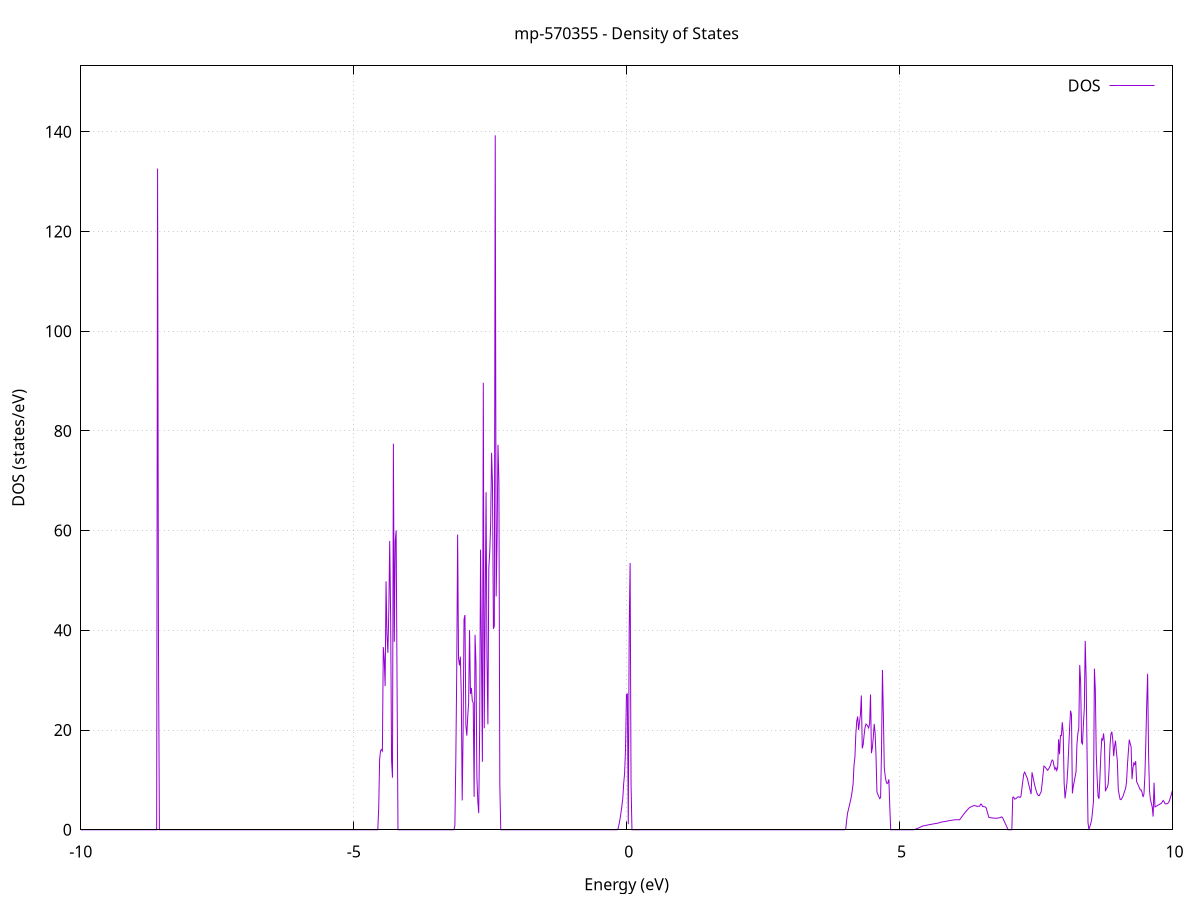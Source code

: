 set title 'mp-570355 - Density of States'
set xlabel 'Energy (eV)'
set ylabel 'DOS (states/eV)'
set grid
set xrange [-10:10]
set yrange [0:153.211]
set xzeroaxis lt -1
set terminal png size 800,600
set output 'mp-570355_dos_gnuplot.png'
plot '-' using 1:2 with lines title 'DOS'
-19.620400 0.000000
-19.603600 0.000000
-19.586800 0.000000
-19.570000 0.000000
-19.553200 0.000000
-19.536400 0.000000
-19.519600 0.000000
-19.502800 0.000000
-19.486000 0.000000
-19.469200 0.000000
-19.452300 0.000000
-19.435500 0.000000
-19.418700 0.000000
-19.401900 0.000000
-19.385100 0.000000
-19.368300 0.000000
-19.351500 0.000000
-19.334700 0.000000
-19.317900 0.000000
-19.301100 0.000000
-19.284200 0.000000
-19.267400 0.000000
-19.250600 0.000000
-19.233800 0.000000
-19.217000 0.000000
-19.200200 0.000000
-19.183400 0.000000
-19.166600 0.000000
-19.149800 0.000000
-19.133000 0.000000
-19.116200 0.000000
-19.099300 0.000000
-19.082500 0.000000
-19.065700 0.000000
-19.048900 0.000000
-19.032100 0.000000
-19.015300 0.000000
-18.998500 0.000000
-18.981700 0.000000
-18.964900 0.000000
-18.948100 0.000000
-18.931200 0.000000
-18.914400 0.000000
-18.897600 0.000000
-18.880800 0.000000
-18.864000 0.000000
-18.847200 0.000000
-18.830400 0.000000
-18.813600 0.000000
-18.796800 0.000000
-18.780000 0.000000
-18.763100 0.000000
-18.746300 0.000000
-18.729500 0.000000
-18.712700 0.000000
-18.695900 0.000000
-18.679100 0.000000
-18.662300 0.000000
-18.645500 0.000000
-18.628700 0.000000
-18.611900 0.000000
-18.595100 0.000000
-18.578200 0.000000
-18.561400 0.000000
-18.544600 0.000000
-18.527800 0.000000
-18.511000 0.000000
-18.494200 0.000000
-18.477400 0.000000
-18.460600 0.000000
-18.443800 0.000000
-18.427000 0.000000
-18.410100 0.000000
-18.393300 0.000000
-18.376500 0.000000
-18.359700 0.000000
-18.342900 0.000000
-18.326100 0.000000
-18.309300 0.000000
-18.292500 0.000000
-18.275700 0.000000
-18.258900 0.000000
-18.242000 0.000000
-18.225200 0.000000
-18.208400 0.000000
-18.191600 0.000000
-18.174800 0.000000
-18.158000 0.000000
-18.141200 0.000000
-18.124400 0.000000
-18.107600 0.000000
-18.090800 3489.970600
-18.074000 0.000000
-18.057100 0.000000
-18.040300 0.000000
-18.023500 0.000000
-18.006700 0.000000
-17.989900 0.000000
-17.973100 0.000000
-17.956300 0.000000
-17.939500 0.000000
-17.922700 0.000000
-17.905900 0.000000
-17.889000 0.000000
-17.872200 0.000000
-17.855400 0.000000
-17.838600 0.000000
-17.821800 0.000000
-17.805000 0.000000
-17.788200 0.000000
-17.771400 0.000000
-17.754600 0.000000
-17.737800 0.000000
-17.720900 0.000000
-17.704100 0.000000
-17.687300 0.000000
-17.670500 0.000000
-17.653700 0.000000
-17.636900 0.000000
-17.620100 0.000000
-17.603300 0.000000
-17.586500 0.000000
-17.569700 0.000000
-17.552900 0.000000
-17.536000 0.000000
-17.519200 0.000000
-17.502400 0.000000
-17.485600 0.000000
-17.468800 0.000000
-17.452000 0.000000
-17.435200 0.000000
-17.418400 0.000000
-17.401600 0.000000
-17.384800 0.000000
-17.367900 0.000000
-17.351100 0.000000
-17.334300 0.000000
-17.317500 0.000000
-17.300700 0.000000
-17.283900 0.000000
-17.267100 0.000000
-17.250300 0.000000
-17.233500 0.000000
-17.216700 0.000000
-17.199800 0.000000
-17.183000 0.000000
-17.166200 0.000000
-17.149400 0.000000
-17.132600 0.000000
-17.115800 0.000000
-17.099000 0.000000
-17.082200 0.000000
-17.065400 0.000000
-17.048600 0.000000
-17.031800 0.000000
-17.014900 0.000000
-16.998100 0.000000
-16.981300 0.000000
-16.964500 0.000000
-16.947700 0.000000
-16.930900 0.000000
-16.914100 0.000000
-16.897300 0.000000
-16.880500 0.000000
-16.863700 0.000000
-16.846800 0.000000
-16.830000 0.000000
-16.813200 0.000000
-16.796400 0.000000
-16.779600 0.000000
-16.762800 0.000000
-16.746000 0.000000
-16.729200 0.000000
-16.712400 0.000000
-16.695600 0.000000
-16.678700 0.000000
-16.661900 0.000000
-16.645100 0.000000
-16.628300 0.000000
-16.611500 0.000000
-16.594700 0.000000
-16.577900 0.000000
-16.561100 0.000000
-16.544300 0.000000
-16.527500 0.000000
-16.510700 0.000000
-16.493800 0.000000
-16.477000 0.000000
-16.460200 0.000000
-16.443400 0.000000
-16.426600 0.000000
-16.409800 0.000000
-16.393000 0.000000
-16.376200 0.000000
-16.359400 0.000000
-16.342600 0.000000
-16.325700 0.000000
-16.308900 0.000000
-16.292100 0.000000
-16.275300 0.000000
-16.258500 0.000000
-16.241700 0.000000
-16.224900 0.000000
-16.208100 0.000000
-16.191300 0.000000
-16.174500 0.000000
-16.157600 0.000000
-16.140800 0.000000
-16.124000 0.000000
-16.107200 0.000000
-16.090400 0.000000
-16.073600 0.000000
-16.056800 0.000000
-16.040000 0.000000
-16.023200 0.000000
-16.006400 0.000000
-15.989600 0.000000
-15.972700 0.000000
-15.955900 0.000000
-15.939100 0.000000
-15.922300 0.000000
-15.905500 0.000000
-15.888700 0.000000
-15.871900 0.000000
-15.855100 0.000000
-15.838300 0.000000
-15.821500 0.000000
-15.804600 0.000000
-15.787800 0.000000
-15.771000 0.000000
-15.754200 0.000000
-15.737400 0.000000
-15.720600 0.000000
-15.703800 5.710100
-15.687000 15.775600
-15.670200 21.033900
-15.653400 34.288000
-15.636500 86.818200
-15.619700 71.827100
-15.602900 0.000000
-15.586100 0.000000
-15.569300 0.000000
-15.552500 0.000000
-15.535700 0.000000
-15.518900 0.000000
-15.502100 0.000000
-15.485300 0.000000
-15.468500 0.000000
-15.451600 0.000000
-15.434800 0.000000
-15.418000 0.000000
-15.401200 0.000000
-15.384400 0.000000
-15.367600 0.000000
-15.350800 0.000000
-15.334000 0.000000
-15.317200 0.000000
-15.300400 0.000000
-15.283500 0.000000
-15.266700 0.000000
-15.249900 0.000000
-15.233100 0.000000
-15.216300 0.000000
-15.199500 0.000000
-15.182700 0.000000
-15.165900 0.000000
-15.149100 0.000000
-15.132300 0.000000
-15.115400 0.000000
-15.098600 0.000000
-15.081800 0.000000
-15.065000 0.000000
-15.048200 0.000000
-15.031400 0.000000
-15.014600 0.000000
-14.997800 0.000000
-14.981000 0.000000
-14.964200 0.000000
-14.947400 0.000000
-14.930500 0.000000
-14.913700 0.000000
-14.896900 0.000000
-14.880100 0.000000
-14.863300 0.000000
-14.846500 0.000000
-14.829700 0.000000
-14.812900 0.000000
-14.796100 0.000000
-14.779300 5.783200
-14.762400 59.493800
-14.745600 41.009400
-14.728800 162.193400
-14.712000 111.281000
-14.695200 175.323400
-14.678400 320.206000
-14.661600 0.000000
-14.644800 0.000000
-14.628000 0.000000
-14.611200 0.000000
-14.594300 0.000000
-14.577500 0.000000
-14.560700 0.000000
-14.543900 0.000000
-14.527100 0.000000
-14.510300 0.000000
-14.493500 0.000000
-14.476700 0.000000
-14.459900 0.000000
-14.443100 0.000000
-14.426300 0.000000
-14.409400 0.000000
-14.392600 0.000000
-14.375800 0.000000
-14.359000 0.000000
-14.342200 0.000000
-14.325400 0.000000
-14.308600 0.000000
-14.291800 0.000000
-14.275000 0.000000
-14.258200 0.000000
-14.241300 0.000000
-14.224500 0.000000
-14.207700 0.000000
-14.190900 0.000000
-14.174100 0.000000
-14.157300 0.000000
-14.140500 0.000000
-14.123700 0.000000
-14.106900 0.000000
-14.090100 0.000000
-14.073200 0.000000
-14.056400 0.000000
-14.039600 0.000000
-14.022800 0.000000
-14.006000 0.000000
-13.989200 0.000000
-13.972400 0.000000
-13.955600 0.000000
-13.938800 0.000000
-13.922000 0.000000
-13.905200 0.000000
-13.888300 0.000000
-13.871500 0.000000
-13.854700 0.000000
-13.837900 0.000000
-13.821100 0.000000
-13.804300 0.000000
-13.787500 0.000000
-13.770700 0.000000
-13.753900 0.000000
-13.737100 0.000000
-13.720200 0.000000
-13.703400 0.000000
-13.686600 0.000000
-13.669800 0.000000
-13.653000 0.000000
-13.636200 0.000000
-13.619400 0.000000
-13.602600 0.000000
-13.585800 0.000000
-13.569000 0.000000
-13.552100 0.000000
-13.535300 0.000000
-13.518500 0.000000
-13.501700 0.000000
-13.484900 0.000000
-13.468100 0.000000
-13.451300 0.000000
-13.434500 0.000000
-13.417700 0.000000
-13.400900 0.000000
-13.384100 0.000000
-13.367200 0.000000
-13.350400 0.000000
-13.333600 0.000000
-13.316800 0.000000
-13.300000 0.000000
-13.283200 0.000000
-13.266400 0.000000
-13.249600 0.000000
-13.232800 0.000000
-13.216000 0.000000
-13.199100 0.000000
-13.182300 0.000000
-13.165500 0.000000
-13.148700 0.000000
-13.131900 0.000000
-13.115100 0.000000
-13.098300 0.000000
-13.081500 0.000000
-13.064700 0.000000
-13.047900 0.000000
-13.031000 0.000000
-13.014200 0.000000
-12.997400 0.000000
-12.980600 0.000000
-12.963800 0.000000
-12.947000 0.000000
-12.930200 0.000000
-12.913400 0.000000
-12.896600 0.000000
-12.879800 0.000000
-12.863000 0.000000
-12.846100 0.000000
-12.829300 0.000000
-12.812500 0.000000
-12.795700 0.000000
-12.778900 0.000000
-12.762100 0.000000
-12.745300 0.000000
-12.728500 0.000000
-12.711700 0.000000
-12.694900 0.000000
-12.678000 0.000000
-12.661200 0.000000
-12.644400 0.000000
-12.627600 0.000000
-12.610800 0.000000
-12.594000 0.000000
-12.577200 0.000000
-12.560400 0.000000
-12.543600 0.000000
-12.526800 0.000000
-12.510000 0.000000
-12.493100 0.000000
-12.476300 0.000000
-12.459500 0.000000
-12.442700 0.000000
-12.425900 0.000000
-12.409100 0.000000
-12.392300 0.000000
-12.375500 0.000000
-12.358700 0.000000
-12.341900 0.000000
-12.325000 0.000000
-12.308200 0.000000
-12.291400 0.000000
-12.274600 0.000000
-12.257800 0.000000
-12.241000 0.000000
-12.224200 0.000000
-12.207400 0.000000
-12.190600 0.000000
-12.173800 0.000000
-12.156900 0.000000
-12.140100 0.000000
-12.123300 0.000000
-12.106500 0.000000
-12.089700 0.000000
-12.072900 0.000000
-12.056100 0.000000
-12.039300 0.000000
-12.022500 0.000000
-12.005700 0.000000
-11.988900 0.000000
-11.972000 0.000000
-11.955200 0.000000
-11.938400 0.000000
-11.921600 0.000000
-11.904800 0.000000
-11.888000 0.000000
-11.871200 0.000000
-11.854400 0.000000
-11.837600 0.000000
-11.820800 0.000000
-11.803900 0.000000
-11.787100 0.000000
-11.770300 0.000000
-11.753500 0.000000
-11.736700 0.000000
-11.719900 0.000000
-11.703100 0.000000
-11.686300 0.000000
-11.669500 0.000000
-11.652700 0.000000
-11.635800 0.000000
-11.619000 0.000000
-11.602200 0.000000
-11.585400 0.000000
-11.568600 0.000000
-11.551800 0.000000
-11.535000 0.000000
-11.518200 0.000000
-11.501400 0.000000
-11.484600 0.000000
-11.467800 0.000000
-11.450900 0.000000
-11.434100 0.000000
-11.417300 0.000000
-11.400500 0.000000
-11.383700 0.000000
-11.366900 0.000000
-11.350100 0.000000
-11.333300 0.000000
-11.316500 0.000000
-11.299700 0.000000
-11.282800 0.000000
-11.266000 0.000000
-11.249200 0.000000
-11.232400 0.000000
-11.215600 0.000000
-11.198800 0.000000
-11.182000 0.000000
-11.165200 0.000000
-11.148400 0.000000
-11.131600 0.000000
-11.114700 0.000000
-11.097900 0.000000
-11.081100 0.000000
-11.064300 0.000000
-11.047500 0.000000
-11.030700 0.000000
-11.013900 0.000000
-10.997100 0.000000
-10.980300 0.000000
-10.963500 0.000000
-10.946700 0.000000
-10.929800 0.000000
-10.913000 0.000000
-10.896200 0.000000
-10.879400 0.000000
-10.862600 0.000000
-10.845800 0.000000
-10.829000 0.000000
-10.812200 0.000000
-10.795400 0.000000
-10.778600 0.000000
-10.761700 0.000000
-10.744900 0.000000
-10.728100 0.000000
-10.711300 0.000000
-10.694500 0.000000
-10.677700 0.000000
-10.660900 0.000000
-10.644100 0.000000
-10.627300 0.000000
-10.610500 0.000000
-10.593600 0.000000
-10.576800 0.000000
-10.560000 0.000000
-10.543200 0.000000
-10.526400 0.000000
-10.509600 0.000000
-10.492800 0.000000
-10.476000 0.000000
-10.459200 0.000000
-10.442400 0.000000
-10.425600 0.000000
-10.408700 0.000000
-10.391900 0.000000
-10.375100 0.000000
-10.358300 0.000000
-10.341500 0.000000
-10.324700 0.000000
-10.307900 0.000000
-10.291100 0.000000
-10.274300 0.000000
-10.257500 0.000000
-10.240600 0.000000
-10.223800 0.000000
-10.207000 0.000000
-10.190200 0.000000
-10.173400 0.000000
-10.156600 0.000000
-10.139800 0.000000
-10.123000 0.000000
-10.106200 0.000000
-10.089400 0.000000
-10.072500 0.000000
-10.055700 0.000000
-10.038900 0.000000
-10.022100 0.000000
-10.005300 0.000000
-9.988500 0.000000
-9.971700 0.000000
-9.954900 0.000000
-9.938100 0.000000
-9.921300 0.000000
-9.904500 0.000000
-9.887600 0.000000
-9.870800 0.000000
-9.854000 0.000000
-9.837200 0.000000
-9.820400 0.000000
-9.803600 0.000000
-9.786800 0.000000
-9.770000 0.000000
-9.753200 0.000000
-9.736400 0.000000
-9.719500 0.000000
-9.702700 0.000000
-9.685900 0.000000
-9.669100 0.000000
-9.652300 0.000000
-9.635500 0.000000
-9.618700 0.000000
-9.601900 0.000000
-9.585100 0.000000
-9.568300 0.000000
-9.551400 0.000000
-9.534600 0.000000
-9.517800 0.000000
-9.501000 0.000000
-9.484200 0.000000
-9.467400 0.000000
-9.450600 0.000000
-9.433800 0.000000
-9.417000 0.000000
-9.400200 0.000000
-9.383400 0.000000
-9.366500 0.000000
-9.349700 0.000000
-9.332900 0.000000
-9.316100 0.000000
-9.299300 0.000000
-9.282500 0.000000
-9.265700 0.000000
-9.248900 0.000000
-9.232100 0.000000
-9.215300 0.000000
-9.198400 0.000000
-9.181600 0.000000
-9.164800 0.000000
-9.148000 0.000000
-9.131200 0.000000
-9.114400 0.000000
-9.097600 0.000000
-9.080800 0.000000
-9.064000 0.000000
-9.047200 0.000000
-9.030300 0.000000
-9.013500 0.000000
-8.996700 0.000000
-8.979900 0.000000
-8.963100 0.000000
-8.946300 0.000000
-8.929500 0.000000
-8.912700 0.000000
-8.895900 0.000000
-8.879100 0.000000
-8.862300 0.000000
-8.845400 0.000000
-8.828600 0.000000
-8.811800 0.000000
-8.795000 0.000000
-8.778200 0.000000
-8.761400 0.000000
-8.744600 0.000000
-8.727800 0.000000
-8.711000 0.000000
-8.694200 0.000000
-8.677300 0.000000
-8.660500 0.000000
-8.643700 0.000000
-8.626900 0.000000
-8.610100 0.000000
-8.593300 132.625200
-8.576500 35.939000
-8.559700 0.000000
-8.542900 0.000000
-8.526100 0.000000
-8.509200 0.000000
-8.492400 0.000000
-8.475600 0.000000
-8.458800 0.000000
-8.442000 0.000000
-8.425200 0.000000
-8.408400 0.000000
-8.391600 0.000000
-8.374800 0.000000
-8.358000 0.000000
-8.341200 0.000000
-8.324300 0.000000
-8.307500 0.000000
-8.290700 0.000000
-8.273900 0.000000
-8.257100 0.000000
-8.240300 0.000000
-8.223500 0.000000
-8.206700 0.000000
-8.189900 0.000000
-8.173100 0.000000
-8.156200 0.000000
-8.139400 0.000000
-8.122600 0.000000
-8.105800 0.000000
-8.089000 0.000000
-8.072200 0.000000
-8.055400 0.000000
-8.038600 0.000000
-8.021800 0.000000
-8.005000 0.000000
-7.988100 0.000000
-7.971300 0.000000
-7.954500 0.000000
-7.937700 0.000000
-7.920900 0.000000
-7.904100 0.000000
-7.887300 0.000000
-7.870500 0.000000
-7.853700 0.000000
-7.836900 0.000000
-7.820100 0.000000
-7.803200 0.000000
-7.786400 0.000000
-7.769600 0.000000
-7.752800 0.000000
-7.736000 0.000000
-7.719200 0.000000
-7.702400 0.000000
-7.685600 0.000000
-7.668800 0.000000
-7.652000 0.000000
-7.635100 0.000000
-7.618300 0.000000
-7.601500 0.000000
-7.584700 0.000000
-7.567900 0.000000
-7.551100 0.000000
-7.534300 0.000000
-7.517500 0.000000
-7.500700 0.000000
-7.483900 0.000000
-7.467000 0.000000
-7.450200 0.000000
-7.433400 0.000000
-7.416600 0.000000
-7.399800 0.000000
-7.383000 0.000000
-7.366200 0.000000
-7.349400 0.000000
-7.332600 0.000000
-7.315800 0.000000
-7.299000 0.000000
-7.282100 0.000000
-7.265300 0.000000
-7.248500 0.000000
-7.231700 0.000000
-7.214900 0.000000
-7.198100 0.000000
-7.181300 0.000000
-7.164500 0.000000
-7.147700 0.000000
-7.130900 0.000000
-7.114000 0.000000
-7.097200 0.000000
-7.080400 0.000000
-7.063600 0.000000
-7.046800 0.000000
-7.030000 0.000000
-7.013200 0.000000
-6.996400 0.000000
-6.979600 0.000000
-6.962800 0.000000
-6.945900 0.000000
-6.929100 0.000000
-6.912300 0.000000
-6.895500 0.000000
-6.878700 0.000000
-6.861900 0.000000
-6.845100 0.000000
-6.828300 0.000000
-6.811500 0.000000
-6.794700 0.000000
-6.777900 0.000000
-6.761000 0.000000
-6.744200 0.000000
-6.727400 0.000000
-6.710600 0.000000
-6.693800 0.000000
-6.677000 0.000000
-6.660200 0.000000
-6.643400 0.000000
-6.626600 0.000000
-6.609800 0.000000
-6.592900 0.000000
-6.576100 0.000000
-6.559300 0.000000
-6.542500 0.000000
-6.525700 0.000000
-6.508900 0.000000
-6.492100 0.000000
-6.475300 0.000000
-6.458500 0.000000
-6.441700 0.000000
-6.424800 0.000000
-6.408000 0.000000
-6.391200 0.000000
-6.374400 0.000000
-6.357600 0.000000
-6.340800 0.000000
-6.324000 0.000000
-6.307200 0.000000
-6.290400 0.000000
-6.273600 0.000000
-6.256800 0.000000
-6.239900 0.000000
-6.223100 0.000000
-6.206300 0.000000
-6.189500 0.000000
-6.172700 0.000000
-6.155900 0.000000
-6.139100 0.000000
-6.122300 0.000000
-6.105500 0.000000
-6.088700 0.000000
-6.071800 0.000000
-6.055000 0.000000
-6.038200 0.000000
-6.021400 0.000000
-6.004600 0.000000
-5.987800 0.000000
-5.971000 0.000000
-5.954200 0.000000
-5.937400 0.000000
-5.920600 0.000000
-5.903700 0.000000
-5.886900 0.000000
-5.870100 0.000000
-5.853300 0.000000
-5.836500 0.000000
-5.819700 0.000000
-5.802900 0.000000
-5.786100 0.000000
-5.769300 0.000000
-5.752500 0.000000
-5.735700 0.000000
-5.718800 0.000000
-5.702000 0.000000
-5.685200 0.000000
-5.668400 0.000000
-5.651600 0.000000
-5.634800 0.000000
-5.618000 0.000000
-5.601200 0.000000
-5.584400 0.000000
-5.567600 0.000000
-5.550700 0.000000
-5.533900 0.000000
-5.517100 0.000000
-5.500300 0.000000
-5.483500 0.000000
-5.466700 0.000000
-5.449900 0.000000
-5.433100 0.000000
-5.416300 0.000000
-5.399500 0.000000
-5.382700 0.000000
-5.365800 0.000000
-5.349000 0.000000
-5.332200 0.000000
-5.315400 0.000000
-5.298600 0.000000
-5.281800 0.000000
-5.265000 0.000000
-5.248200 0.000000
-5.231400 0.000000
-5.214600 0.000000
-5.197700 0.000000
-5.180900 0.000000
-5.164100 0.000000
-5.147300 0.000000
-5.130500 0.000000
-5.113700 0.000000
-5.096900 0.000000
-5.080100 0.000000
-5.063300 0.000000
-5.046500 0.000000
-5.029600 0.000000
-5.012800 0.000000
-4.996000 0.000000
-4.979200 0.000000
-4.962400 0.000000
-4.945600 0.000000
-4.928800 0.000000
-4.912000 0.000000
-4.895200 0.000000
-4.878400 0.000000
-4.861600 0.000000
-4.844700 0.000000
-4.827900 0.000000
-4.811100 0.000000
-4.794300 0.000000
-4.777500 0.000000
-4.760700 0.000000
-4.743900 0.000000
-4.727100 0.000000
-4.710300 0.000000
-4.693500 0.000000
-4.676600 0.000000
-4.659800 0.000000
-4.643000 0.000000
-4.626200 0.000000
-4.609400 0.000000
-4.592600 0.000000
-4.575800 0.000000
-4.559000 0.000000
-4.542200 4.303100
-4.525400 14.160700
-4.508500 15.834600
-4.491700 16.095200
-4.474900 15.785700
-4.458100 36.635100
-4.441300 34.282300
-4.424500 28.798900
-4.407700 49.831600
-4.390900 39.127900
-4.374100 35.481400
-4.357300 43.833000
-4.340500 57.931700
-4.323600 42.797400
-4.306800 13.964700
-4.290000 10.445700
-4.273200 77.442100
-4.256400 37.695100
-4.239600 57.852800
-4.222800 60.045700
-4.206000 29.091300
-4.189200 0.000000
-4.172400 0.000000
-4.155500 0.000000
-4.138700 0.000000
-4.121900 0.000000
-4.105100 0.000000
-4.088300 0.000000
-4.071500 0.000000
-4.054700 0.000000
-4.037900 0.000000
-4.021100 0.000000
-4.004300 0.000000
-3.987400 0.000000
-3.970600 0.000000
-3.953800 0.000000
-3.937000 0.000000
-3.920200 0.000000
-3.903400 0.000000
-3.886600 0.000000
-3.869800 0.000000
-3.853000 0.000000
-3.836200 0.000000
-3.819400 0.000000
-3.802500 0.000000
-3.785700 0.000000
-3.768900 0.000000
-3.752100 0.000000
-3.735300 0.000000
-3.718500 0.000000
-3.701700 0.000000
-3.684900 0.000000
-3.668100 0.000000
-3.651300 0.000000
-3.634400 0.000000
-3.617600 0.000000
-3.600800 0.000000
-3.584000 0.000000
-3.567200 0.000000
-3.550400 0.000000
-3.533600 0.000000
-3.516800 0.000000
-3.500000 0.000000
-3.483200 0.000000
-3.466300 0.000000
-3.449500 0.000000
-3.432700 0.000000
-3.415900 0.000000
-3.399100 0.000000
-3.382300 0.000000
-3.365500 0.000000
-3.348700 0.000000
-3.331900 0.000000
-3.315100 0.000000
-3.298300 0.000000
-3.281400 0.000000
-3.264600 0.000000
-3.247800 0.000000
-3.231000 0.000000
-3.214200 0.000000
-3.197400 0.000000
-3.180600 0.000000
-3.163800 0.000000
-3.147000 0.803000
-3.130200 13.443600
-3.113300 31.039600
-3.096500 59.216400
-3.079700 34.377400
-3.062900 32.978000
-3.046100 34.734100
-3.029300 27.069000
-3.012500 5.892700
-2.995700 20.057300
-2.978900 42.216200
-2.962100 43.075300
-2.945200 20.919000
-2.928400 18.883800
-2.911600 22.674300
-2.894800 25.463100
-2.878000 40.059000
-2.861200 27.248800
-2.844400 28.451300
-2.827600 25.882800
-2.810800 25.514400
-2.794000 6.596600
-2.777200 39.104100
-2.760300 33.249400
-2.743500 10.485300
-2.726700 5.722700
-2.709900 3.351300
-2.693100 19.945300
-2.676300 56.175300
-2.659500 34.965600
-2.642700 13.639600
-2.625900 89.642400
-2.609100 20.364700
-2.592200 43.273200
-2.575400 67.711100
-2.558600 34.427500
-2.541800 21.162500
-2.525000 52.495300
-2.508200 55.651500
-2.491400 61.325700
-2.474600 75.606900
-2.457800 69.441200
-2.441000 40.288300
-2.424100 40.851100
-2.407300 139.283100
-2.390500 46.807300
-2.373700 58.307100
-2.356900 77.217900
-2.340100 69.894800
-2.323300 9.018900
-2.306500 0.000000
-2.289700 0.000000
-2.272900 0.000000
-2.256100 0.000000
-2.239200 0.000000
-2.222400 0.000000
-2.205600 0.000000
-2.188800 0.000000
-2.172000 0.000000
-2.155200 0.000000
-2.138400 0.000000
-2.121600 0.000000
-2.104800 0.000000
-2.088000 0.000000
-2.071100 0.000000
-2.054300 0.000000
-2.037500 0.000000
-2.020700 0.000000
-2.003900 0.000000
-1.987100 0.000000
-1.970300 0.000000
-1.953500 0.000000
-1.936700 0.000000
-1.919900 0.000000
-1.903000 0.000000
-1.886200 0.000000
-1.869400 0.000000
-1.852600 0.000000
-1.835800 0.000000
-1.819000 0.000000
-1.802200 0.000000
-1.785400 0.000000
-1.768600 0.000000
-1.751800 0.000000
-1.735000 0.000000
-1.718100 0.000000
-1.701300 0.000000
-1.684500 0.000000
-1.667700 0.000000
-1.650900 0.000000
-1.634100 0.000000
-1.617300 0.000000
-1.600500 0.000000
-1.583700 0.000000
-1.566900 0.000000
-1.550000 0.000000
-1.533200 0.000000
-1.516400 0.000000
-1.499600 0.000000
-1.482800 0.000000
-1.466000 0.000000
-1.449200 0.000000
-1.432400 0.000000
-1.415600 0.000000
-1.398800 0.000000
-1.381900 0.000000
-1.365100 0.000000
-1.348300 0.000000
-1.331500 0.000000
-1.314700 0.000000
-1.297900 0.000000
-1.281100 0.000000
-1.264300 0.000000
-1.247500 0.000000
-1.230700 0.000000
-1.213900 0.000000
-1.197000 0.000000
-1.180200 0.000000
-1.163400 0.000000
-1.146600 0.000000
-1.129800 0.000000
-1.113000 0.000000
-1.096200 0.000000
-1.079400 0.000000
-1.062600 0.000000
-1.045800 0.000000
-1.028900 0.000000
-1.012100 0.000000
-0.995300 0.000000
-0.978500 0.000000
-0.961700 0.000000
-0.944900 0.000000
-0.928100 0.000000
-0.911300 0.000000
-0.894500 0.000000
-0.877700 0.000000
-0.860800 0.000000
-0.844000 0.000000
-0.827200 0.000000
-0.810400 0.000000
-0.793600 0.000000
-0.776800 0.000000
-0.760000 0.000000
-0.743200 0.000000
-0.726400 0.000000
-0.709600 0.000000
-0.692800 0.000000
-0.675900 0.000000
-0.659100 0.000000
-0.642300 0.000000
-0.625500 0.000000
-0.608700 0.000000
-0.591900 0.000000
-0.575100 0.000000
-0.558300 0.000000
-0.541500 0.000000
-0.524700 0.000000
-0.507800 0.000000
-0.491000 0.000000
-0.474200 0.000000
-0.457400 0.000000
-0.440600 0.000000
-0.423800 0.000000
-0.407000 0.000000
-0.390200 0.000000
-0.373400 0.000000
-0.356600 0.000000
-0.339700 0.000000
-0.322900 0.000000
-0.306100 0.000000
-0.289300 0.000000
-0.272500 0.000000
-0.255700 0.000000
-0.238900 0.000000
-0.222100 0.000000
-0.205300 0.000000
-0.188500 0.000000
-0.171700 0.000000
-0.154800 0.318200
-0.138000 1.149300
-0.121200 2.162200
-0.104400 3.357000
-0.087600 4.733500
-0.070800 6.291900
-0.054000 9.303800
-0.037200 11.353600
-0.020400 16.212800
-0.003600 27.132600
0.013300 27.230600
0.030100 1.119100
0.046900 40.451600
0.063700 53.494800
0.080500 9.219000
0.097300 0.000000
0.114100 0.000000
0.130900 0.000000
0.147700 0.000000
0.164500 0.000000
0.181400 0.000000
0.198200 0.000000
0.215000 0.000000
0.231800 0.000000
0.248600 0.000000
0.265400 0.000000
0.282200 0.000000
0.299000 0.000000
0.315800 0.000000
0.332600 0.000000
0.349400 0.000000
0.366300 0.000000
0.383100 0.000000
0.399900 0.000000
0.416700 0.000000
0.433500 0.000000
0.450300 0.000000
0.467100 0.000000
0.483900 0.000000
0.500700 0.000000
0.517500 0.000000
0.534400 0.000000
0.551200 0.000000
0.568000 0.000000
0.584800 0.000000
0.601600 0.000000
0.618400 0.000000
0.635200 0.000000
0.652000 0.000000
0.668800 0.000000
0.685600 0.000000
0.702500 0.000000
0.719300 0.000000
0.736100 0.000000
0.752900 0.000000
0.769700 0.000000
0.786500 0.000000
0.803300 0.000000
0.820100 0.000000
0.836900 0.000000
0.853700 0.000000
0.870500 0.000000
0.887400 0.000000
0.904200 0.000000
0.921000 0.000000
0.937800 0.000000
0.954600 0.000000
0.971400 0.000000
0.988200 0.000000
1.005000 0.000000
1.021800 0.000000
1.038600 0.000000
1.055500 0.000000
1.072300 0.000000
1.089100 0.000000
1.105900 0.000000
1.122700 0.000000
1.139500 0.000000
1.156300 0.000000
1.173100 0.000000
1.189900 0.000000
1.206700 0.000000
1.223600 0.000000
1.240400 0.000000
1.257200 0.000000
1.274000 0.000000
1.290800 0.000000
1.307600 0.000000
1.324400 0.000000
1.341200 0.000000
1.358000 0.000000
1.374800 0.000000
1.391600 0.000000
1.408500 0.000000
1.425300 0.000000
1.442100 0.000000
1.458900 0.000000
1.475700 0.000000
1.492500 0.000000
1.509300 0.000000
1.526100 0.000000
1.542900 0.000000
1.559700 0.000000
1.576600 0.000000
1.593400 0.000000
1.610200 0.000000
1.627000 0.000000
1.643800 0.000000
1.660600 0.000000
1.677400 0.000000
1.694200 0.000000
1.711000 0.000000
1.727800 0.000000
1.744700 0.000000
1.761500 0.000000
1.778300 0.000000
1.795100 0.000000
1.811900 0.000000
1.828700 0.000000
1.845500 0.000000
1.862300 0.000000
1.879100 0.000000
1.895900 0.000000
1.912700 0.000000
1.929600 0.000000
1.946400 0.000000
1.963200 0.000000
1.980000 0.000000
1.996800 0.000000
2.013600 0.000000
2.030400 0.000000
2.047200 0.000000
2.064000 0.000000
2.080800 0.000000
2.097700 0.000000
2.114500 0.000000
2.131300 0.000000
2.148100 0.000000
2.164900 0.000000
2.181700 0.000000
2.198500 0.000000
2.215300 0.000000
2.232100 0.000000
2.248900 0.000000
2.265700 0.000000
2.282600 0.000000
2.299400 0.000000
2.316200 0.000000
2.333000 0.000000
2.349800 0.000000
2.366600 0.000000
2.383400 0.000000
2.400200 0.000000
2.417000 0.000000
2.433800 0.000000
2.450700 0.000000
2.467500 0.000000
2.484300 0.000000
2.501100 0.000000
2.517900 0.000000
2.534700 0.000000
2.551500 0.000000
2.568300 0.000000
2.585100 0.000000
2.601900 0.000000
2.618800 0.000000
2.635600 0.000000
2.652400 0.000000
2.669200 0.000000
2.686000 0.000000
2.702800 0.000000
2.719600 0.000000
2.736400 0.000000
2.753200 0.000000
2.770000 0.000000
2.786800 0.000000
2.803700 0.000000
2.820500 0.000000
2.837300 0.000000
2.854100 0.000000
2.870900 0.000000
2.887700 0.000000
2.904500 0.000000
2.921300 0.000000
2.938100 0.000000
2.954900 0.000000
2.971800 0.000000
2.988600 0.000000
3.005400 0.000000
3.022200 0.000000
3.039000 0.000000
3.055800 0.000000
3.072600 0.000000
3.089400 0.000000
3.106200 0.000000
3.123000 0.000000
3.139900 0.000000
3.156700 0.000000
3.173500 0.000000
3.190300 0.000000
3.207100 0.000000
3.223900 0.000000
3.240700 0.000000
3.257500 0.000000
3.274300 0.000000
3.291100 0.000000
3.307900 0.000000
3.324800 0.000000
3.341600 0.000000
3.358400 0.000000
3.375200 0.000000
3.392000 0.000000
3.408800 0.000000
3.425600 0.000000
3.442400 0.000000
3.459200 0.000000
3.476000 0.000000
3.492900 0.000000
3.509700 0.000000
3.526500 0.000000
3.543300 0.000000
3.560100 0.000000
3.576900 0.000000
3.593700 0.000000
3.610500 0.000000
3.627300 0.000000
3.644100 0.000000
3.661000 0.000000
3.677800 0.000000
3.694600 0.000000
3.711400 0.000000
3.728200 0.000000
3.745000 0.000000
3.761800 0.000000
3.778600 0.000000
3.795400 0.000000
3.812200 0.000000
3.829000 0.000000
3.845900 0.000000
3.862700 0.000000
3.879500 0.000000
3.896300 0.000000
3.913100 0.000000
3.929900 0.000000
3.946700 0.000000
3.963500 0.000000
3.980300 0.000000
3.997100 0.000000
4.014000 0.201500
4.030800 1.918800
4.047600 3.358300
4.064400 4.118900
4.081200 4.910400
4.098000 5.732800
4.114800 6.586100
4.131600 7.732400
4.148400 9.156100
4.165200 12.948100
4.182100 14.565400
4.198900 19.262400
4.215700 21.804100
4.232500 22.724500
4.249300 20.017400
4.266100 21.596500
4.282900 23.083400
4.299700 26.931200
4.316500 16.316200
4.333300 17.056700
4.350100 18.931900
4.367000 20.470000
4.383800 21.205900
4.400600 21.059700
4.417400 20.776200
4.434200 20.404900
4.451000 21.323900
4.467800 27.135900
4.484600 15.365500
4.501400 16.420500
4.518200 18.453300
4.535100 21.228000
4.551900 19.476900
4.568700 14.701200
4.585500 7.546400
4.602300 7.109500
4.619100 6.675800
4.635900 6.248700
4.652700 6.435000
4.669500 16.094400
4.686300 32.049400
4.703200 23.013200
4.720000 12.427200
4.736800 10.750500
4.753600 9.695300
4.770400 9.261700
4.787200 9.416900
4.804000 10.107100
4.820800 4.542400
4.837600 0.000000
4.854400 0.000000
4.871200 0.000000
4.888100 0.000000
4.904900 0.000000
4.921700 0.000000
4.938500 0.000000
4.955300 0.000000
4.972100 0.000000
4.988900 0.000000
5.005700 0.000000
5.022500 0.000000
5.039300 0.000000
5.056200 0.000000
5.073000 0.000000
5.089800 0.000000
5.106600 0.000000
5.123400 0.000000
5.140200 0.000000
5.157000 0.000000
5.173800 0.000000
5.190600 0.000000
5.207400 0.000000
5.224300 0.000000
5.241100 0.000000
5.257900 0.001400
5.274700 0.060600
5.291500 0.123800
5.308300 0.191000
5.325100 0.262300
5.341900 0.337600
5.358700 0.416900
5.375500 0.500300
5.392300 0.587700
5.409200 0.679100
5.426000 0.756300
5.442800 0.796400
5.459600 0.835700
5.476400 0.874400
5.493200 0.912300
5.510000 0.949500
5.526800 0.986100
5.543600 1.021900
5.560400 1.057000
5.577300 1.091300
5.594100 1.125000
5.610900 1.158000
5.627700 1.190200
5.644500 1.221700
5.661300 1.252600
5.678100 1.282700
5.694900 1.312100
5.711700 1.366700
5.728500 1.421400
5.745400 1.475600
5.762200 1.529200
5.779000 1.582300
5.795800 1.595300
5.812600 1.618300
5.829400 1.652700
5.846200 1.692400
5.863000 1.730400
5.879800 1.766900
5.896600 1.801800
5.913400 1.835100
5.930300 1.866900
5.947100 1.897100
5.963900 1.925700
5.980700 1.952700
5.997500 1.978200
6.014300 2.002100
6.031100 2.010900
6.047900 2.012000
6.064700 2.011600
6.081500 2.009600
6.098400 2.008700
6.115200 2.205600
6.132000 2.473100
6.148800 2.731500
6.165600 2.980600
6.182400 3.220500
6.199200 3.451200
6.216000 3.672600
6.232800 3.884900
6.249600 4.087900
6.266500 4.281700
6.283300 4.454200
6.300100 4.551000
6.316900 4.633300
6.333700 4.733800
6.350500 4.806800
6.367300 4.841000
6.384100 4.833900
6.400900 4.785500
6.417700 4.697200
6.434500 4.721100
6.451400 4.733500
6.468200 4.736500
6.485000 5.136400
6.501800 5.119700
6.518600 4.704200
6.535400 4.658400
6.552200 4.616600
6.569000 4.578700
6.585800 4.410400
6.602600 3.758200
6.619500 3.105300
6.636300 2.482100
6.653100 2.447500
6.669900 2.416700
6.686700 2.389600
6.703500 2.366400
6.720300 2.347000
6.737100 2.331400
6.753900 2.319600
6.770700 2.315400
6.787600 2.325700
6.804400 2.350300
6.821200 2.389500
6.838000 2.443100
6.854800 2.511200
6.871600 2.593700
6.888400 2.380800
6.905200 1.994400
6.922000 1.603900
6.938800 1.209100
6.955600 0.810100
6.972500 0.406900
6.989300 0.000000
7.006100 0.000000
7.022900 0.000000
7.039700 0.000000
7.056500 0.000000
7.073300 6.501400
7.090100 6.574300
7.106900 6.158600
7.123700 6.203000
7.140600 6.324100
7.157400 6.522600
7.174200 6.615500
7.191000 6.602600
7.207800 6.484000
7.224600 6.753300
7.241400 8.361900
7.258200 9.816500
7.275000 11.179700
7.291800 11.549400
7.308700 11.155900
7.325500 10.667800
7.342300 10.271400
7.359100 9.367500
7.375900 8.652000
7.392700 7.913600
7.409500 7.153000
7.426300 11.517700
7.443100 10.649400
7.459900 9.738000
7.476700 8.859400
7.493600 8.205600
7.510400 7.535300
7.527200 7.064700
7.544000 6.873400
7.560800 6.879200
7.577600 7.279100
7.594400 7.617500
7.611200 9.220400
7.628000 11.066800
7.644800 12.775400
7.661700 12.641800
7.678500 12.413100
7.695300 12.132200
7.712100 11.925500
7.728900 12.170100
7.745700 12.499000
7.762500 12.874900
7.779300 13.593700
7.796100 13.997800
7.812900 13.793800
7.829800 12.757500
7.846600 12.097000
7.863400 12.485500
7.880200 11.885500
7.897000 12.551600
7.913800 18.148900
7.930600 15.152600
7.947400 18.901100
7.964200 18.871200
7.981000 21.565300
7.997800 19.424400
8.014700 9.484700
8.031500 6.283900
8.048300 7.783500
8.065100 9.302100
8.081900 12.306200
8.098700 16.337500
8.115500 20.499700
8.132300 23.899700
8.149100 23.091800
8.165900 7.294500
8.182800 8.736700
8.199600 9.652800
8.216400 10.636700
8.233200 11.688300
8.250000 17.235500
8.266800 19.348900
8.283600 20.435400
8.300400 33.048000
8.317200 29.617100
8.334000 17.520600
8.350900 17.230700
8.367700 21.151700
8.384500 24.340800
8.401300 37.870100
8.418100 30.359700
8.434900 15.230000
8.451700 1.465800
8.468500 0.083800
8.485300 0.610200
8.502100 1.221200
8.518900 2.049600
8.535800 3.771800
8.552600 5.677900
8.569400 32.310100
8.586200 28.140000
8.603000 15.233300
8.619800 10.333100
8.636600 6.685700
8.653400 6.225800
8.670200 10.315000
8.687000 15.059300
8.703900 18.238100
8.720700 18.004600
8.737500 19.334700
8.754300 17.253200
8.771100 7.723800
8.787900 8.218500
8.804700 8.491000
8.821500 9.146900
8.838300 12.157600
8.855100 16.800200
8.872000 19.226300
8.888800 19.659700
8.905600 18.100300
8.922400 14.765400
8.939200 16.754900
8.956000 17.881500
8.972800 15.636300
8.989600 13.756700
9.006400 8.111400
9.023200 7.041300
9.040000 6.097300
9.056900 6.041800
9.073700 6.324200
9.090500 6.675400
9.107300 7.186200
9.124100 7.818100
9.140900 8.289800
9.157700 9.543000
9.174500 12.991700
9.191300 15.653500
9.208100 18.082100
9.225000 17.290300
9.241800 16.630000
9.258600 10.145100
9.275400 12.374100
9.292200 13.405600
9.309000 13.087300
9.325800 13.759800
9.342600 9.671500
9.359400 9.258300
9.376200 8.842800
9.393000 8.425100
9.409900 8.005000
9.426700 7.985100
9.443500 7.446500
9.460300 6.570000
9.477100 7.162600
9.493900 10.765000
9.510700 17.239800
9.527500 25.098100
9.544300 31.291000
9.561100 15.467300
9.578000 7.970700
9.594800 6.077400
9.611600 5.345600
9.628400 4.567600
9.645200 2.651200
9.662000 9.442500
9.678800 4.581400
9.695600 4.690000
9.712400 4.797200
9.729200 4.902900
9.746100 5.007200
9.762900 5.110000
9.779700 5.211300
9.796500 5.311100
9.813300 5.618200
9.830100 5.886600
9.846900 5.614400
9.863700 5.226200
9.880500 5.169800
9.897300 5.236000
9.914100 5.308400
9.931000 5.518800
9.947800 5.997700
9.964600 6.555700
9.981400 7.176600
9.998200 7.860400
10.015000 8.607100
10.031800 10.805900
10.048600 9.577200
10.065400 10.152300
10.082200 11.948900
10.099100 9.267900
10.115900 7.308000
10.132700 6.134600
10.149500 5.176200
10.166300 4.432600
10.183100 4.451300
10.199900 5.527200
10.216700 6.553600
10.233500 7.502000
10.250300 7.223800
10.267200 6.894700
10.284000 6.669200
10.300800 6.680000
10.317600 7.842500
10.334400 8.983600
10.351200 9.813500
10.368000 10.050000
10.384800 10.236500
10.401600 10.208900
10.418400 9.967400
10.435200 9.860200
10.452100 9.980700
10.468900 10.848500
10.485700 11.744100
10.502500 12.866200
10.519300 12.470900
10.536100 11.555500
10.552900 11.163900
10.569700 10.868500
10.586500 10.769100
10.603300 10.627400
10.620200 10.446000
10.637000 10.241500
10.653800 10.016900
10.670600 9.852100
10.687400 10.924800
10.704200 12.545500
10.721000 14.767600
10.737800 12.911200
10.754600 10.873300
10.771400 9.669900
10.788300 13.781600
10.805100 14.784500
10.821900 16.762700
10.838700 14.661500
10.855500 12.757600
10.872300 10.980100
10.889100 16.835900
10.905900 13.743800
10.922700 11.390400
10.939500 8.778600
10.956300 8.584300
10.973200 9.460300
10.990000 10.069600
11.006800 10.144700
11.023600 2.833600
11.040400 3.082200
11.057200 3.330400
11.074000 3.920000
11.090800 4.790700
11.107600 6.394500
11.124400 7.612800
11.141300 8.563800
11.158100 9.247800
11.174900 9.587200
11.191700 9.449900
11.208500 18.690400
11.225300 16.422200
11.242100 10.239100
11.258900 9.511800
11.275700 9.008400
11.292500 8.462800
11.309400 7.875200
11.326200 7.245400
11.343000 6.573600
11.359800 5.861600
11.376600 5.269200
11.393400 4.830900
11.410200 4.384600
11.427000 4.242900
11.443800 4.906900
11.460600 5.633300
11.477400 6.398800
11.494300 7.133300
11.511100 7.836700
11.527900 7.679200
11.544700 7.370900
11.561500 9.083500
11.578300 9.422600
11.595100 9.714100
11.611900 9.957900
11.628700 10.256000
11.645500 10.605400
11.662400 10.410900
11.679200 9.672600
11.696000 8.390600
11.712800 6.573600
11.729600 3.756600
11.746400 7.316000
11.763200 9.799800
11.780000 12.387000
11.796800 17.309500
11.813600 19.481600
11.830500 14.123700
11.847300 7.863800
11.864100 4.379100
11.880900 4.156200
11.897700 3.932200
11.914500 3.707100
11.931300 3.480800
11.948100 3.253500
11.964900 3.251200
11.981700 10.430500
11.998500 15.618400
12.015400 12.910600
12.032200 13.726800
12.049000 14.178500
12.065800 14.096600
12.082600 13.735700
12.099400 13.298400
12.116200 12.813900
12.133000 12.183500
12.149800 11.397100
12.166600 10.476000
12.183500 9.688200
12.200300 9.016400
12.217100 8.456800
12.233900 7.926900
12.250700 7.754600
12.267500 7.823600
12.284300 8.083400
12.301100 8.794200
12.317900 7.895600
12.334700 6.603500
12.351600 5.390300
12.368400 4.246300
12.385200 3.220900
12.402000 2.278900
12.418800 1.420100
12.435600 0.644700
12.452400 0.152500
12.469200 0.009400
12.486000 0.000000
12.502800 0.000000
12.519600 0.000000
12.536500 0.000000
12.553300 0.000000
12.570100 0.000000
12.586900 0.000000
12.603700 0.000000
12.620500 0.000000
12.637300 0.000000
12.654100 0.000000
12.670900 0.000000
12.687700 0.000000
12.704600 0.000000
12.721400 0.000000
12.738200 0.000000
12.755000 0.000000
12.771800 0.000000
12.788600 0.000000
12.805400 0.000000
12.822200 0.000000
12.839000 0.000000
12.855800 0.000000
12.872700 0.000000
12.889500 0.000000
12.906300 0.000000
12.923100 0.000000
12.939900 0.000000
12.956700 0.000000
12.973500 0.000000
12.990300 0.000000
13.007100 0.000000
13.023900 0.000000
13.040700 0.000000
13.057600 0.000000
13.074400 0.000000
13.091200 0.000000
13.108000 0.000000
13.124800 0.000000
13.141600 0.000000
13.158400 0.000000
13.175200 0.000000
13.192000 0.000000
13.208800 0.000000
13.225700 0.000000
13.242500 0.000000
13.259300 0.000000
13.276100 0.000000
13.292900 0.000000
13.309700 0.000000
13.326500 0.000000
13.343300 0.000000
13.360100 0.000000
13.376900 0.000000
13.393800 0.000000
13.410600 0.000000
13.427400 0.000000
13.444200 0.000000
13.461000 0.000000
13.477800 0.000000
13.494600 0.000000
13.511400 0.000000
13.528200 0.000000
13.545000 0.000000
13.561800 0.000000
13.578700 0.000000
13.595500 0.000000
13.612300 0.000000
13.629100 0.000000
13.645900 0.000000
13.662700 0.000000
13.679500 0.000000
13.696300 0.000000
13.713100 0.000000
13.729900 0.000000
13.746800 0.000000
13.763600 0.000000
13.780400 0.000000
13.797200 0.000000
13.814000 0.000000
13.830800 0.000000
13.847600 0.000000
13.864400 0.000000
13.881200 0.000000
13.898000 0.000000
13.914900 0.000000
13.931700 0.000000
13.948500 0.000000
13.965300 0.000000
13.982100 0.000000
13.998900 0.000000
e
